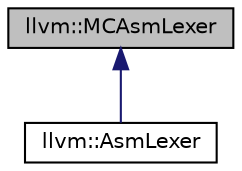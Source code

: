 digraph "llvm::MCAsmLexer"
{
 // LATEX_PDF_SIZE
  bgcolor="transparent";
  edge [fontname="Helvetica",fontsize="10",labelfontname="Helvetica",labelfontsize="10"];
  node [fontname="Helvetica",fontsize="10",shape="box"];
  Node1 [label="llvm::MCAsmLexer",height=0.2,width=0.4,color="black", fillcolor="grey75", style="filled", fontcolor="black",tooltip="Generic assembler lexer interface, for use by target specific assembly lexers."];
  Node1 -> Node2 [dir="back",color="midnightblue",fontsize="10",style="solid",fontname="Helvetica"];
  Node2 [label="llvm::AsmLexer",height=0.2,width=0.4,color="black",URL="$classllvm_1_1AsmLexer.html",tooltip="AsmLexer - Lexer class for assembly files."];
}
